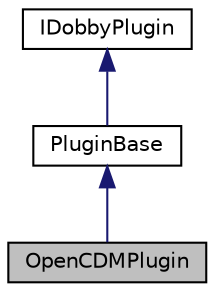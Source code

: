 digraph "OpenCDMPlugin"
{
 // LATEX_PDF_SIZE
  edge [fontname="Helvetica",fontsize="10",labelfontname="Helvetica",labelfontsize="10"];
  node [fontname="Helvetica",fontsize="10",shape=record];
  Node1 [label="OpenCDMPlugin",height=0.2,width=0.4,color="black", fillcolor="grey75", style="filled", fontcolor="black",tooltip="Dobby plugin for creating the necessary OCDM buffers."];
  Node2 -> Node1 [dir="back",color="midnightblue",fontsize="10",style="solid",fontname="Helvetica"];
  Node2 [label="PluginBase",height=0.2,width=0.4,color="black", fillcolor="white", style="filled",URL="$classPluginBase.html",tooltip="Basic object that provides the default overrides for a plugin."];
  Node3 -> Node2 [dir="back",color="midnightblue",fontsize="10",style="solid",fontname="Helvetica"];
  Node3 [label="IDobbyPlugin",height=0.2,width=0.4,color="black", fillcolor="white", style="filled",URL="$classIDobbyPlugin.html",tooltip="Interface that plugin libraries have to implement."];
}
